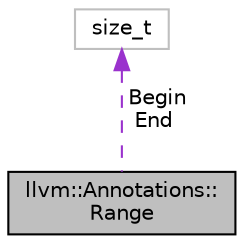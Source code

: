 digraph "llvm::Annotations::Range"
{
 // LATEX_PDF_SIZE
  bgcolor="transparent";
  edge [fontname="Helvetica",fontsize="10",labelfontname="Helvetica",labelfontsize="10"];
  node [fontname="Helvetica",fontsize="10",shape=record];
  Node1 [label="llvm::Annotations::\lRange",height=0.2,width=0.4,color="black", fillcolor="grey75", style="filled", fontcolor="black",tooltip="Two offsets pointing to a continuous substring."];
  Node2 -> Node1 [dir="back",color="darkorchid3",fontsize="10",style="dashed",label=" Begin\nEnd" ,fontname="Helvetica"];
  Node2 [label="size_t",height=0.2,width=0.4,color="grey75",tooltip=" "];
}
